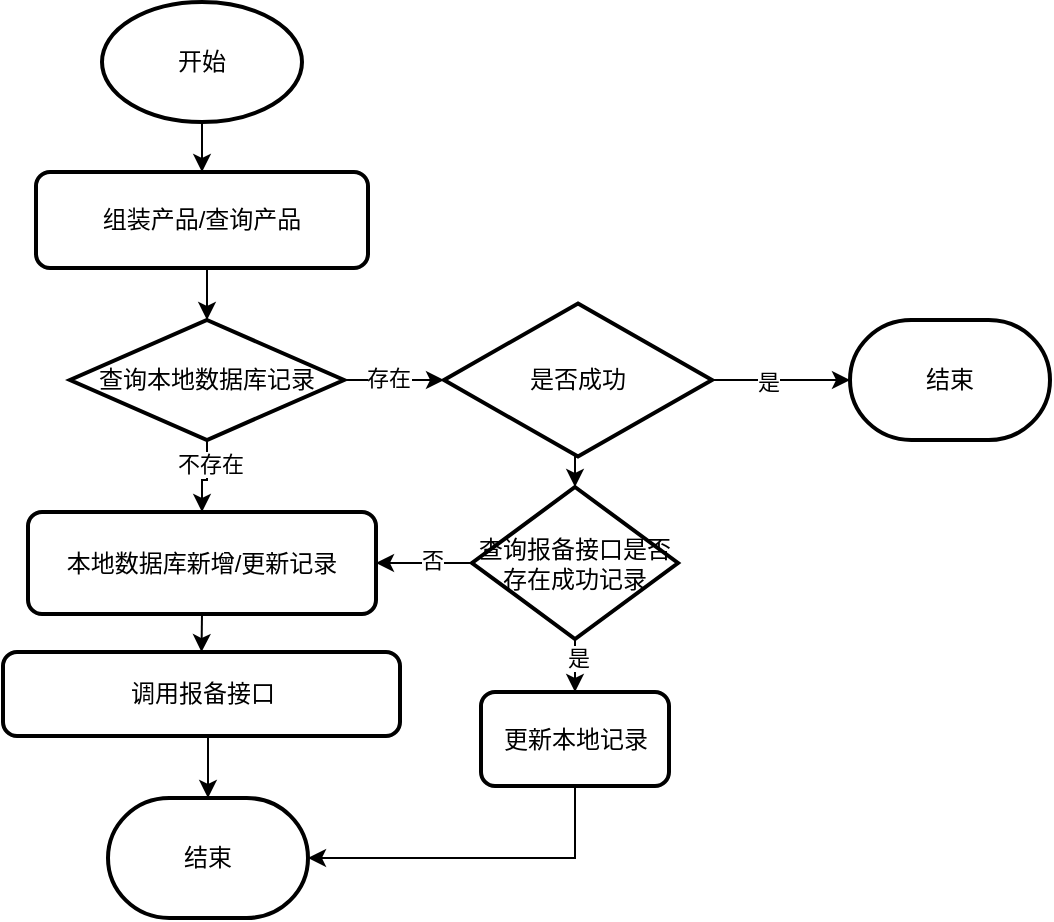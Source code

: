 <mxfile version="13.3.2" type="github" pages="3">
  <diagram id="VsP0TjxbDdxosoxRiDIv" name="主流程">
    <mxGraphModel dx="762" dy="511" grid="0" gridSize="10" guides="1" tooltips="1" connect="1" arrows="1" fold="1" page="1" pageScale="1" pageWidth="827" pageHeight="1169" math="0" shadow="0">
      <root>
        <mxCell id="0" />
        <mxCell id="1" parent="0" />
        <mxCell id="au4iiNCrKTSh3xao9Lfv-3" style="edgeStyle=orthogonalEdgeStyle;rounded=0;orthogonalLoop=1;jettySize=auto;html=1;exitX=0.5;exitY=1;exitDx=0;exitDy=0;exitPerimeter=0;entryX=0.5;entryY=0;entryDx=0;entryDy=0;" parent="1" source="au4iiNCrKTSh3xao9Lfv-1" target="au4iiNCrKTSh3xao9Lfv-2" edge="1">
          <mxGeometry relative="1" as="geometry" />
        </mxCell>
        <mxCell id="au4iiNCrKTSh3xao9Lfv-1" value="开始" style="strokeWidth=2;html=1;shape=mxgraph.flowchart.start_1;whiteSpace=wrap;" parent="1" vertex="1">
          <mxGeometry x="212" y="157" width="100" height="60" as="geometry" />
        </mxCell>
        <mxCell id="au4iiNCrKTSh3xao9Lfv-9" style="edgeStyle=orthogonalEdgeStyle;rounded=0;orthogonalLoop=1;jettySize=auto;html=1;exitX=0.5;exitY=1;exitDx=0;exitDy=0;entryX=0.5;entryY=0;entryDx=0;entryDy=0;entryPerimeter=0;" parent="1" source="au4iiNCrKTSh3xao9Lfv-2" target="au4iiNCrKTSh3xao9Lfv-8" edge="1">
          <mxGeometry relative="1" as="geometry" />
        </mxCell>
        <mxCell id="au4iiNCrKTSh3xao9Lfv-2" value="组装产品/查询产品" style="rounded=1;whiteSpace=wrap;html=1;absoluteArcSize=1;arcSize=14;strokeWidth=2;" parent="1" vertex="1">
          <mxGeometry x="179" y="242" width="166" height="48" as="geometry" />
        </mxCell>
        <mxCell id="au4iiNCrKTSh3xao9Lfv-7" style="edgeStyle=orthogonalEdgeStyle;rounded=0;orthogonalLoop=1;jettySize=auto;html=1;exitX=0.5;exitY=1;exitDx=0;exitDy=0;entryX=0.5;entryY=0;entryDx=0;entryDy=0;" parent="1" source="au4iiNCrKTSh3xao9Lfv-5" target="au4iiNCrKTSh3xao9Lfv-6" edge="1">
          <mxGeometry relative="1" as="geometry" />
        </mxCell>
        <mxCell id="au4iiNCrKTSh3xao9Lfv-5" value="本地数据库新增/更新记录" style="rounded=1;whiteSpace=wrap;html=1;absoluteArcSize=1;arcSize=14;strokeWidth=2;" parent="1" vertex="1">
          <mxGeometry x="175" y="412" width="174" height="51" as="geometry" />
        </mxCell>
        <mxCell id="au4iiNCrKTSh3xao9Lfv-25" style="edgeStyle=orthogonalEdgeStyle;rounded=0;orthogonalLoop=1;jettySize=auto;html=1;exitX=0.5;exitY=1;exitDx=0;exitDy=0;entryX=0.5;entryY=0;entryDx=0;entryDy=0;entryPerimeter=0;" parent="1" source="au4iiNCrKTSh3xao9Lfv-6" target="au4iiNCrKTSh3xao9Lfv-24" edge="1">
          <mxGeometry relative="1" as="geometry" />
        </mxCell>
        <mxCell id="au4iiNCrKTSh3xao9Lfv-6" value="调用报备接口" style="rounded=1;whiteSpace=wrap;html=1;absoluteArcSize=1;arcSize=14;strokeWidth=2;" parent="1" vertex="1">
          <mxGeometry x="162.5" y="482" width="198.5" height="42" as="geometry" />
        </mxCell>
        <mxCell id="au4iiNCrKTSh3xao9Lfv-11" value="" style="edgeStyle=orthogonalEdgeStyle;rounded=0;orthogonalLoop=1;jettySize=auto;html=1;" parent="1" source="au4iiNCrKTSh3xao9Lfv-8" target="au4iiNCrKTSh3xao9Lfv-14" edge="1">
          <mxGeometry relative="1" as="geometry">
            <mxPoint x="398" y="346" as="targetPoint" />
          </mxGeometry>
        </mxCell>
        <mxCell id="au4iiNCrKTSh3xao9Lfv-13" value="存在" style="edgeLabel;html=1;align=center;verticalAlign=middle;resizable=0;points=[];" parent="au4iiNCrKTSh3xao9Lfv-11" vertex="1" connectable="0">
          <mxGeometry x="-0.125" y="1" relative="1" as="geometry">
            <mxPoint as="offset" />
          </mxGeometry>
        </mxCell>
        <mxCell id="au4iiNCrKTSh3xao9Lfv-22" style="edgeStyle=orthogonalEdgeStyle;rounded=0;orthogonalLoop=1;jettySize=auto;html=1;exitX=0.5;exitY=1;exitDx=0;exitDy=0;exitPerimeter=0;" parent="1" source="au4iiNCrKTSh3xao9Lfv-8" target="au4iiNCrKTSh3xao9Lfv-5" edge="1">
          <mxGeometry relative="1" as="geometry" />
        </mxCell>
        <mxCell id="au4iiNCrKTSh3xao9Lfv-23" value="不存在" style="edgeLabel;html=1;align=center;verticalAlign=middle;resizable=0;points=[];" parent="au4iiNCrKTSh3xao9Lfv-22" vertex="1" connectable="0">
          <mxGeometry x="-0.377" y="1" relative="1" as="geometry">
            <mxPoint as="offset" />
          </mxGeometry>
        </mxCell>
        <mxCell id="au4iiNCrKTSh3xao9Lfv-8" value="查询本地数据库记录" style="strokeWidth=2;html=1;shape=mxgraph.flowchart.decision;whiteSpace=wrap;" parent="1" vertex="1">
          <mxGeometry x="196" y="316" width="137" height="60" as="geometry" />
        </mxCell>
        <mxCell id="au4iiNCrKTSh3xao9Lfv-16" style="edgeStyle=orthogonalEdgeStyle;rounded=0;orthogonalLoop=1;jettySize=auto;html=1;exitX=1;exitY=0.5;exitDx=0;exitDy=0;exitPerimeter=0;" parent="1" source="au4iiNCrKTSh3xao9Lfv-14" target="au4iiNCrKTSh3xao9Lfv-18" edge="1">
          <mxGeometry relative="1" as="geometry">
            <mxPoint x="584" y="350" as="targetPoint" />
          </mxGeometry>
        </mxCell>
        <mxCell id="au4iiNCrKTSh3xao9Lfv-17" value="是" style="edgeLabel;html=1;align=center;verticalAlign=middle;resizable=0;points=[];" parent="au4iiNCrKTSh3xao9Lfv-16" vertex="1" connectable="0">
          <mxGeometry x="-0.194" y="-1" relative="1" as="geometry">
            <mxPoint as="offset" />
          </mxGeometry>
        </mxCell>
        <mxCell id="ud8zpQ5KAM7ifBBJ9N4C-1" style="edgeStyle=orthogonalEdgeStyle;rounded=0;orthogonalLoop=1;jettySize=auto;html=1;exitX=0.5;exitY=1;exitDx=0;exitDy=0;exitPerimeter=0;entryX=0.5;entryY=0;entryDx=0;entryDy=0;entryPerimeter=0;" edge="1" parent="1" source="au4iiNCrKTSh3xao9Lfv-14" target="ud8zpQ5KAM7ifBBJ9N4C-3">
          <mxGeometry relative="1" as="geometry">
            <mxPoint x="450" y="404" as="targetPoint" />
          </mxGeometry>
        </mxCell>
        <mxCell id="au4iiNCrKTSh3xao9Lfv-14" value="是否成功" style="strokeWidth=2;html=1;shape=mxgraph.flowchart.decision;whiteSpace=wrap;" parent="1" vertex="1">
          <mxGeometry x="383" y="307.75" width="134" height="76.5" as="geometry" />
        </mxCell>
        <mxCell id="au4iiNCrKTSh3xao9Lfv-18" value="结束" style="strokeWidth=2;html=1;shape=mxgraph.flowchart.terminator;whiteSpace=wrap;" parent="1" vertex="1">
          <mxGeometry x="586" y="316" width="100" height="60" as="geometry" />
        </mxCell>
        <mxCell id="au4iiNCrKTSh3xao9Lfv-24" value="结束" style="strokeWidth=2;html=1;shape=mxgraph.flowchart.terminator;whiteSpace=wrap;" parent="1" vertex="1">
          <mxGeometry x="215" y="555" width="100" height="60" as="geometry" />
        </mxCell>
        <mxCell id="ud8zpQ5KAM7ifBBJ9N4C-4" style="edgeStyle=orthogonalEdgeStyle;rounded=0;orthogonalLoop=1;jettySize=auto;html=1;exitX=0;exitY=0.5;exitDx=0;exitDy=0;exitPerimeter=0;" edge="1" parent="1" source="ud8zpQ5KAM7ifBBJ9N4C-3" target="au4iiNCrKTSh3xao9Lfv-5">
          <mxGeometry relative="1" as="geometry" />
        </mxCell>
        <mxCell id="ud8zpQ5KAM7ifBBJ9N4C-5" value="否" style="edgeLabel;html=1;align=center;verticalAlign=middle;resizable=0;points=[];" vertex="1" connectable="0" parent="ud8zpQ5KAM7ifBBJ9N4C-4">
          <mxGeometry x="-0.13" y="-2" relative="1" as="geometry">
            <mxPoint x="1" as="offset" />
          </mxGeometry>
        </mxCell>
        <mxCell id="ud8zpQ5KAM7ifBBJ9N4C-7" style="edgeStyle=orthogonalEdgeStyle;rounded=0;orthogonalLoop=1;jettySize=auto;html=1;exitX=0.5;exitY=1;exitDx=0;exitDy=0;exitPerimeter=0;" edge="1" parent="1" source="ud8zpQ5KAM7ifBBJ9N4C-3" target="ud8zpQ5KAM7ifBBJ9N4C-6">
          <mxGeometry relative="1" as="geometry" />
        </mxCell>
        <mxCell id="ud8zpQ5KAM7ifBBJ9N4C-11" value="是" style="edgeLabel;html=1;align=center;verticalAlign=middle;resizable=0;points=[];" vertex="1" connectable="0" parent="ud8zpQ5KAM7ifBBJ9N4C-7">
          <mxGeometry x="0.364" y="1" relative="1" as="geometry">
            <mxPoint as="offset" />
          </mxGeometry>
        </mxCell>
        <mxCell id="ud8zpQ5KAM7ifBBJ9N4C-3" value="&lt;span&gt;查询报备接口是否存在成功记录&lt;/span&gt;" style="strokeWidth=2;html=1;shape=mxgraph.flowchart.decision;whiteSpace=wrap;" vertex="1" parent="1">
          <mxGeometry x="397" y="399.5" width="103" height="76" as="geometry" />
        </mxCell>
        <mxCell id="ud8zpQ5KAM7ifBBJ9N4C-10" style="edgeStyle=orthogonalEdgeStyle;rounded=0;orthogonalLoop=1;jettySize=auto;html=1;exitX=0.5;exitY=1;exitDx=0;exitDy=0;entryX=1;entryY=0.5;entryDx=0;entryDy=0;entryPerimeter=0;" edge="1" parent="1" source="ud8zpQ5KAM7ifBBJ9N4C-6" target="au4iiNCrKTSh3xao9Lfv-24">
          <mxGeometry relative="1" as="geometry" />
        </mxCell>
        <mxCell id="ud8zpQ5KAM7ifBBJ9N4C-6" value="更新本地记录" style="rounded=1;whiteSpace=wrap;html=1;absoluteArcSize=1;arcSize=14;strokeWidth=2;" vertex="1" parent="1">
          <mxGeometry x="401.5" y="502" width="94" height="47" as="geometry" />
        </mxCell>
      </root>
    </mxGraphModel>
  </diagram>
  <diagram id="loVIt0BXPaJ4-rS_2NND" name="等待通知">
    <mxGraphModel dx="762" dy="511" grid="0" gridSize="10" guides="1" tooltips="1" connect="1" arrows="1" fold="1" page="1" pageScale="1" pageWidth="827" pageHeight="1169" math="0" shadow="0">
      <root>
        <mxCell id="UGu4NYYpyM2OCp5MHmZj-0" />
        <mxCell id="UGu4NYYpyM2OCp5MHmZj-1" parent="UGu4NYYpyM2OCp5MHmZj-0" />
        <mxCell id="kuf9T7Gr4KqVFJNRyqWz-0" style="edgeStyle=orthogonalEdgeStyle;rounded=0;orthogonalLoop=1;jettySize=auto;html=1;exitX=0.5;exitY=1;exitDx=0;exitDy=0;exitPerimeter=0;" edge="1" parent="UGu4NYYpyM2OCp5MHmZj-1" source="BhZa5ttN8Q9N9yM1D1aI-0" target="kuf9T7Gr4KqVFJNRyqWz-2">
          <mxGeometry relative="1" as="geometry">
            <mxPoint x="356.375" y="101" as="targetPoint" />
          </mxGeometry>
        </mxCell>
        <mxCell id="BhZa5ttN8Q9N9yM1D1aI-0" value="开始" style="strokeWidth=2;html=1;shape=mxgraph.flowchart.start_1;whiteSpace=wrap;" vertex="1" parent="UGu4NYYpyM2OCp5MHmZj-1">
          <mxGeometry x="310" y="41" width="95" height="32" as="geometry" />
        </mxCell>
        <mxCell id="BhZa5ttN8Q9N9yM1D1aI-1" value="接受队列消息" style="strokeWidth=2;html=1;shape=mxgraph.flowchart.annotation_1;align=left;pointerEvents=1;" vertex="1" parent="UGu4NYYpyM2OCp5MHmZj-1">
          <mxGeometry x="449" y="31" width="54" height="53" as="geometry" />
        </mxCell>
        <mxCell id="vfAL0i21qyMoTU16Agz6-2" style="edgeStyle=orthogonalEdgeStyle;rounded=0;orthogonalLoop=1;jettySize=auto;html=1;exitX=0.5;exitY=1;exitDx=0;exitDy=0;" edge="1" parent="UGu4NYYpyM2OCp5MHmZj-1" source="vfAL0i21qyMoTU16Agz6-1" target="vfAL0i21qyMoTU16Agz6-3">
          <mxGeometry relative="1" as="geometry">
            <mxPoint x="358" y="172" as="targetPoint" />
          </mxGeometry>
        </mxCell>
        <mxCell id="vfAL0i21qyMoTU16Agz6-1" value="根据通知装填更新本地记录" style="rounded=1;whiteSpace=wrap;html=1;absoluteArcSize=1;arcSize=14;strokeWidth=2;" vertex="1" parent="UGu4NYYpyM2OCp5MHmZj-1">
          <mxGeometry x="306.5" y="207" width="98.5" height="46" as="geometry" />
        </mxCell>
        <mxCell id="vfAL0i21qyMoTU16Agz6-3" value="结束" style="strokeWidth=2;html=1;shape=mxgraph.flowchart.terminator;whiteSpace=wrap;" vertex="1" parent="UGu4NYYpyM2OCp5MHmZj-1">
          <mxGeometry x="317.13" y="288" width="77.25" height="54" as="geometry" />
        </mxCell>
        <mxCell id="kuf9T7Gr4KqVFJNRyqWz-3" style="edgeStyle=orthogonalEdgeStyle;rounded=0;orthogonalLoop=1;jettySize=auto;html=1;exitX=1;exitY=0.5;exitDx=0;exitDy=0;exitPerimeter=0;" edge="1" parent="UGu4NYYpyM2OCp5MHmZj-1" source="kuf9T7Gr4KqVFJNRyqWz-2" target="kuf9T7Gr4KqVFJNRyqWz-4">
          <mxGeometry relative="1" as="geometry">
            <mxPoint x="467" y="131" as="targetPoint" />
          </mxGeometry>
        </mxCell>
        <mxCell id="kuf9T7Gr4KqVFJNRyqWz-5" value="是" style="edgeLabel;html=1;align=center;verticalAlign=middle;resizable=0;points=[];" vertex="1" connectable="0" parent="kuf9T7Gr4KqVFJNRyqWz-3">
          <mxGeometry x="-0.312" y="1" relative="1" as="geometry">
            <mxPoint as="offset" />
          </mxGeometry>
        </mxCell>
        <mxCell id="kuf9T7Gr4KqVFJNRyqWz-6" style="edgeStyle=orthogonalEdgeStyle;rounded=0;orthogonalLoop=1;jettySize=auto;html=1;exitX=0.5;exitY=1;exitDx=0;exitDy=0;exitPerimeter=0;" edge="1" parent="UGu4NYYpyM2OCp5MHmZj-1" source="kuf9T7Gr4KqVFJNRyqWz-2" target="vfAL0i21qyMoTU16Agz6-1">
          <mxGeometry relative="1" as="geometry" />
        </mxCell>
        <mxCell id="kuf9T7Gr4KqVFJNRyqWz-7" value="否" style="edgeLabel;html=1;align=center;verticalAlign=middle;resizable=0;points=[];" vertex="1" connectable="0" parent="kuf9T7Gr4KqVFJNRyqWz-6">
          <mxGeometry x="-0.255" y="-4" relative="1" as="geometry">
            <mxPoint as="offset" />
          </mxGeometry>
        </mxCell>
        <mxCell id="kuf9T7Gr4KqVFJNRyqWz-2" value="&lt;span&gt;本地记录是否成功&lt;/span&gt;" style="strokeWidth=2;html=1;shape=mxgraph.flowchart.decision;whiteSpace=wrap;" vertex="1" parent="UGu4NYYpyM2OCp5MHmZj-1">
          <mxGeometry x="289.38" y="95" width="136.25" height="72" as="geometry" />
        </mxCell>
        <mxCell id="kuf9T7Gr4KqVFJNRyqWz-4" value="结束" style="strokeWidth=2;html=1;shape=mxgraph.flowchart.terminator;whiteSpace=wrap;" vertex="1" parent="UGu4NYYpyM2OCp5MHmZj-1">
          <mxGeometry x="464" y="106" width="73" height="50" as="geometry" />
        </mxCell>
      </root>
    </mxGraphModel>
  </diagram>
  <diagram id="VzKL99iHZ1cUAM-DFjIV" name="定时补偿">
    <mxGraphModel dx="762" dy="511" grid="0" gridSize="10" guides="1" tooltips="1" connect="1" arrows="1" fold="1" page="1" pageScale="1" pageWidth="827" pageHeight="1169" math="0" shadow="0">
      <root>
        <mxCell id="SAEZo7dMPPtvBQznHzzg-0" />
        <mxCell id="SAEZo7dMPPtvBQznHzzg-1" parent="SAEZo7dMPPtvBQznHzzg-0" />
        <mxCell id="SAEZo7dMPPtvBQznHzzg-4" style="edgeStyle=orthogonalEdgeStyle;rounded=0;orthogonalLoop=1;jettySize=auto;html=1;exitX=0.5;exitY=1;exitDx=0;exitDy=0;exitPerimeter=0;" edge="1" parent="SAEZo7dMPPtvBQznHzzg-1" source="SAEZo7dMPPtvBQznHzzg-2" target="SAEZo7dMPPtvBQznHzzg-5">
          <mxGeometry relative="1" as="geometry">
            <mxPoint x="380" y="121" as="targetPoint" />
          </mxGeometry>
        </mxCell>
        <mxCell id="SAEZo7dMPPtvBQznHzzg-2" value="开始" style="strokeWidth=2;html=1;shape=mxgraph.flowchart.start_1;whiteSpace=wrap;" vertex="1" parent="SAEZo7dMPPtvBQznHzzg-1">
          <mxGeometry x="330" y="30" width="100" height="60" as="geometry" />
        </mxCell>
        <mxCell id="SAEZo7dMPPtvBQznHzzg-3" value="定时任务" style="strokeWidth=2;html=1;shape=mxgraph.flowchart.annotation_1;align=left;pointerEvents=1;" vertex="1" parent="SAEZo7dMPPtvBQznHzzg-1">
          <mxGeometry x="476" y="32" width="55" height="46" as="geometry" />
        </mxCell>
        <mxCell id="SAEZo7dMPPtvBQznHzzg-7" style="edgeStyle=orthogonalEdgeStyle;rounded=0;orthogonalLoop=1;jettySize=auto;html=1;exitX=0.5;exitY=1;exitDx=0;exitDy=0;entryX=0.5;entryY=0;entryDx=0;entryDy=0;entryPerimeter=0;" edge="1" parent="SAEZo7dMPPtvBQznHzzg-1" source="SAEZo7dMPPtvBQznHzzg-5" target="SAEZo7dMPPtvBQznHzzg-8">
          <mxGeometry relative="1" as="geometry">
            <mxPoint x="378.5" y="192" as="targetPoint" />
          </mxGeometry>
        </mxCell>
        <mxCell id="SAEZo7dMPPtvBQznHzzg-5" value="查询本地失败记录" style="rounded=1;whiteSpace=wrap;html=1;absoluteArcSize=1;arcSize=14;strokeWidth=2;" vertex="1" parent="SAEZo7dMPPtvBQznHzzg-1">
          <mxGeometry x="328.5" y="126" width="103" height="41" as="geometry" />
        </mxCell>
        <mxCell id="SAEZo7dMPPtvBQznHzzg-9" style="edgeStyle=orthogonalEdgeStyle;rounded=0;orthogonalLoop=1;jettySize=auto;html=1;exitX=1;exitY=0.5;exitDx=0;exitDy=0;exitPerimeter=0;" edge="1" parent="SAEZo7dMPPtvBQznHzzg-1" source="SAEZo7dMPPtvBQznHzzg-8" target="SAEZo7dMPPtvBQznHzzg-10">
          <mxGeometry relative="1" as="geometry">
            <mxPoint x="510" y="242" as="targetPoint" />
          </mxGeometry>
        </mxCell>
        <mxCell id="SAEZo7dMPPtvBQznHzzg-11" value="是" style="edgeLabel;html=1;align=center;verticalAlign=middle;resizable=0;points=[];" vertex="1" connectable="0" parent="SAEZo7dMPPtvBQznHzzg-9">
          <mxGeometry x="0.009" y="-1" relative="1" as="geometry">
            <mxPoint x="-1" y="-1" as="offset" />
          </mxGeometry>
        </mxCell>
        <mxCell id="SAEZo7dMPPtvBQznHzzg-12" style="edgeStyle=orthogonalEdgeStyle;rounded=0;orthogonalLoop=1;jettySize=auto;html=1;exitX=0.5;exitY=1;exitDx=0;exitDy=0;exitPerimeter=0;" edge="1" parent="SAEZo7dMPPtvBQznHzzg-1" source="SAEZo7dMPPtvBQznHzzg-8" target="SAEZo7dMPPtvBQznHzzg-13">
          <mxGeometry relative="1" as="geometry">
            <mxPoint x="380" y="334" as="targetPoint" />
          </mxGeometry>
        </mxCell>
        <mxCell id="SAEZo7dMPPtvBQznHzzg-14" value="否" style="edgeLabel;html=1;align=center;verticalAlign=middle;resizable=0;points=[];" vertex="1" connectable="0" parent="SAEZo7dMPPtvBQznHzzg-12">
          <mxGeometry x="-0.318" y="-4" relative="1" as="geometry">
            <mxPoint as="offset" />
          </mxGeometry>
        </mxCell>
        <mxCell id="SAEZo7dMPPtvBQznHzzg-8" value="查询报备接口记录，是否成功状态" style="strokeWidth=2;html=1;shape=mxgraph.flowchart.decision;whiteSpace=wrap;" vertex="1" parent="SAEZo7dMPPtvBQznHzzg-1">
          <mxGeometry x="295" y="192" width="170" height="99" as="geometry" />
        </mxCell>
        <mxCell id="SAEZo7dMPPtvBQznHzzg-17" style="edgeStyle=orthogonalEdgeStyle;rounded=0;orthogonalLoop=1;jettySize=auto;html=1;exitX=0.5;exitY=1;exitDx=0;exitDy=0;entryX=1;entryY=0.5;entryDx=0;entryDy=0;entryPerimeter=0;" edge="1" parent="SAEZo7dMPPtvBQznHzzg-1" source="SAEZo7dMPPtvBQznHzzg-10" target="SAEZo7dMPPtvBQznHzzg-16">
          <mxGeometry relative="1" as="geometry" />
        </mxCell>
        <mxCell id="SAEZo7dMPPtvBQznHzzg-10" value="更新本地记录状态为成功" style="rounded=1;whiteSpace=wrap;html=1;absoluteArcSize=1;arcSize=14;strokeWidth=2;" vertex="1" parent="SAEZo7dMPPtvBQznHzzg-1">
          <mxGeometry x="520" y="192" width="100" height="100" as="geometry" />
        </mxCell>
        <mxCell id="SAEZo7dMPPtvBQznHzzg-15" style="edgeStyle=orthogonalEdgeStyle;rounded=0;orthogonalLoop=1;jettySize=auto;html=1;exitX=0.5;exitY=1;exitDx=0;exitDy=0;" edge="1" parent="SAEZo7dMPPtvBQznHzzg-1" source="SAEZo7dMPPtvBQznHzzg-13" target="SAEZo7dMPPtvBQznHzzg-16">
          <mxGeometry relative="1" as="geometry">
            <mxPoint x="379" y="412" as="targetPoint" />
          </mxGeometry>
        </mxCell>
        <mxCell id="SAEZo7dMPPtvBQznHzzg-13" value="调用报备新增/修改接口" style="rounded=1;whiteSpace=wrap;html=1;absoluteArcSize=1;arcSize=14;strokeWidth=2;" vertex="1" parent="SAEZo7dMPPtvBQznHzzg-1">
          <mxGeometry x="330" y="320" width="98" height="57" as="geometry" />
        </mxCell>
        <mxCell id="SAEZo7dMPPtvBQznHzzg-16" value="结束" style="strokeWidth=2;html=1;shape=mxgraph.flowchart.terminator;whiteSpace=wrap;" vertex="1" parent="SAEZo7dMPPtvBQznHzzg-1">
          <mxGeometry x="328" y="412" width="100" height="60" as="geometry" />
        </mxCell>
      </root>
    </mxGraphModel>
  </diagram>
</mxfile>
